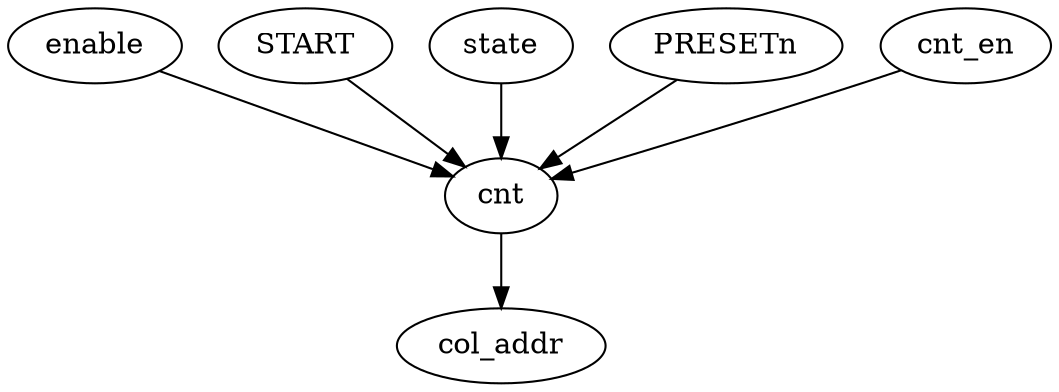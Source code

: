 strict digraph "" {
	cnt	 [complexity=2,
		importance=0.0273794382431,
		rank=0.0136897191216];
	col_addr	 [complexity=0,
		importance=0.00932421699305,
		rank=0.0];
	cnt -> col_addr;
	enable	 [complexity=5,
		importance=0.065594310208,
		rank=0.0131188620416];
	enable -> cnt;
	START	 [complexity=5,
		importance=0.0627934504426,
		rank=0.0125586900885];
	START -> cnt;
	state	 [complexity=5,
		importance=0.0880948122373,
		rank=0.0176189624475];
	state -> cnt;
	PRESETn	 [complexity=3,
		importance=0.0901728886858,
		rank=0.0300576295619];
	PRESETn -> cnt;
	cnt_en	 [complexity=3,
		importance=0.0506136389646,
		rank=0.0168712129882];
	cnt_en -> cnt;
}

